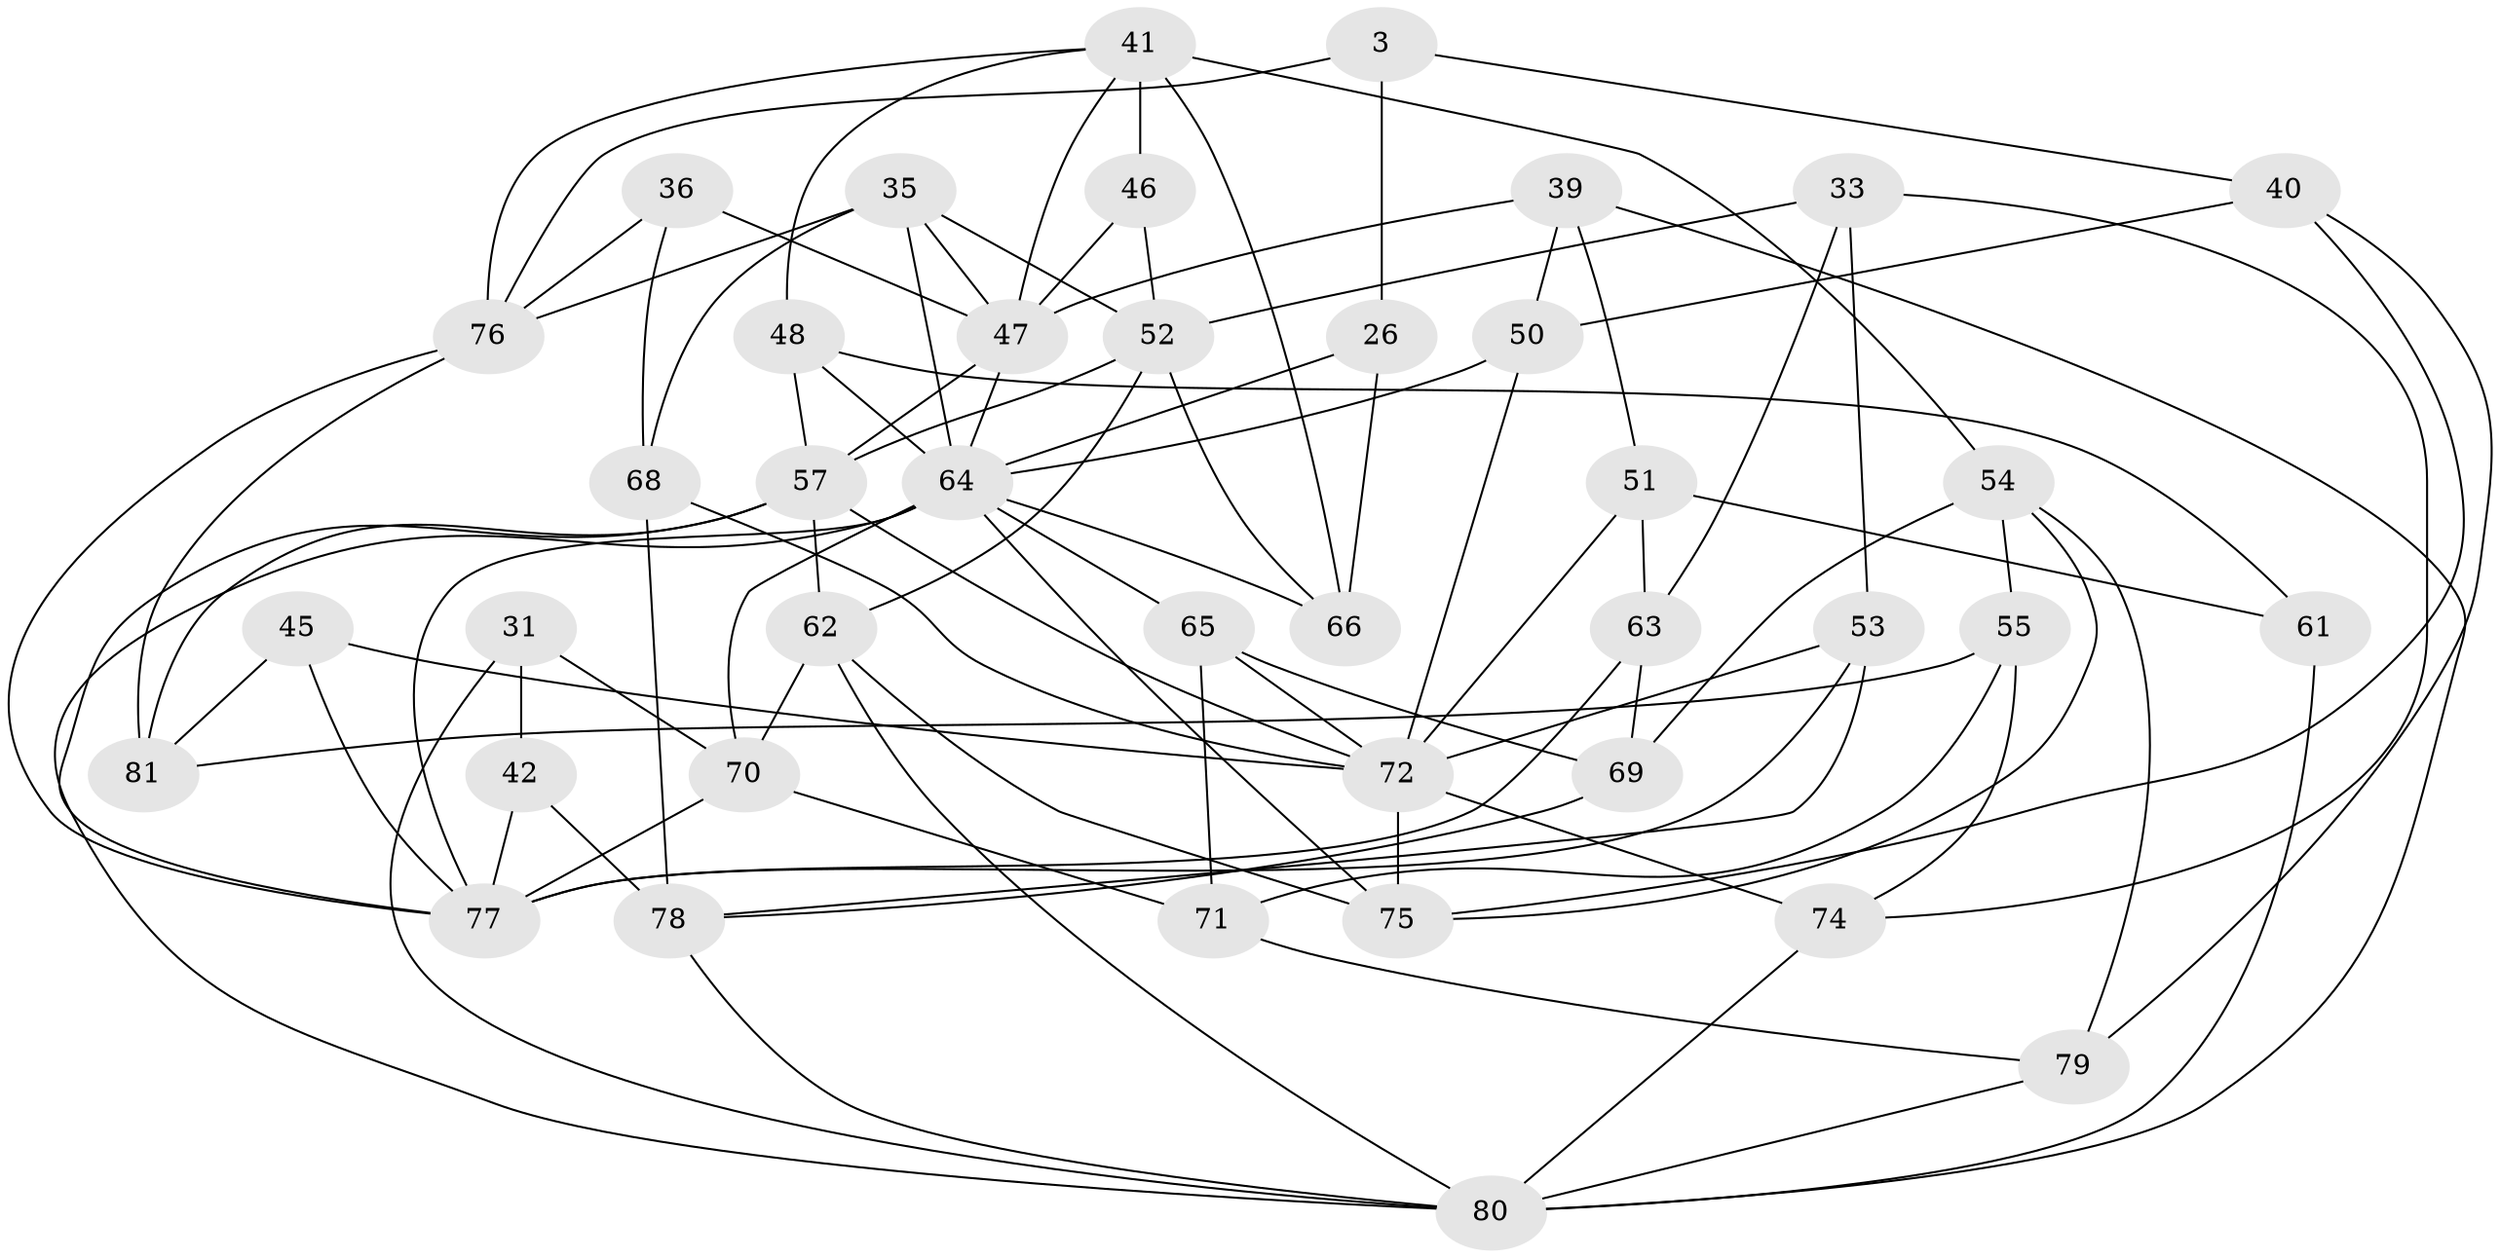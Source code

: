 // original degree distribution, {4: 1.0}
// Generated by graph-tools (version 1.1) at 2025/03/03/04/25 22:03:16]
// undirected, 40 vertices, 95 edges
graph export_dot {
graph [start="1"]
  node [color=gray90,style=filled];
  3;
  26 [super="+15"];
  31;
  33;
  35 [super="+29"];
  36;
  39;
  40;
  41 [super="+7+13"];
  42 [super="+21"];
  45;
  46 [super="+19"];
  47 [super="+37+22"];
  48 [super="+30"];
  50;
  51 [super="+5"];
  52 [super="+38+24"];
  53;
  54 [super="+27"];
  55;
  57 [super="+49+32"];
  61;
  62 [super="+14"];
  63;
  64 [super="+16+23+28"];
  65;
  66 [super="+58"];
  68;
  69;
  70 [super="+43"];
  71;
  72 [super="+2+34+11+67"];
  74;
  75 [super="+59"];
  76 [super="+18"];
  77 [super="+1+6+10+60"];
  78 [super="+56"];
  79;
  80 [super="+73"];
  81 [super="+44"];
  3 -- 76;
  3 -- 40;
  3 -- 26 [weight=2];
  26 -- 66 [weight=2];
  26 -- 64 [weight=2];
  31 -- 42 [weight=2];
  31 -- 70;
  31 -- 80;
  33 -- 53;
  33 -- 74;
  33 -- 52;
  33 -- 63;
  35 -- 76;
  35 -- 64 [weight=2];
  35 -- 68;
  35 -- 47;
  35 -- 52;
  36 -- 76;
  36 -- 68;
  36 -- 47 [weight=2];
  39 -- 51;
  39 -- 50;
  39 -- 80;
  39 -- 47;
  40 -- 50;
  40 -- 79;
  40 -- 75;
  41 -- 54 [weight=2];
  41 -- 48;
  41 -- 46 [weight=2];
  41 -- 76;
  41 -- 47;
  41 -- 66;
  42 -- 78 [weight=2];
  42 -- 77 [weight=2];
  45 -- 72;
  45 -- 81 [weight=2];
  45 -- 77;
  46 -- 52 [weight=2];
  46 -- 47 [weight=2];
  47 -- 57 [weight=2];
  47 -- 64;
  48 -- 64 [weight=3];
  48 -- 61;
  48 -- 57;
  50 -- 64;
  50 -- 72;
  51 -- 61 [weight=2];
  51 -- 63;
  51 -- 72 [weight=2];
  52 -- 62 [weight=2];
  52 -- 57;
  52 -- 66;
  53 -- 78;
  53 -- 77;
  53 -- 72;
  54 -- 79;
  54 -- 69;
  54 -- 75;
  54 -- 55;
  55 -- 74;
  55 -- 71;
  55 -- 81;
  57 -- 81 [weight=2];
  57 -- 72 [weight=2];
  57 -- 62;
  57 -- 77;
  61 -- 80;
  62 -- 70;
  62 -- 80;
  62 -- 75;
  63 -- 69;
  63 -- 77;
  64 -- 77 [weight=3];
  64 -- 65;
  64 -- 66 [weight=2];
  64 -- 75;
  64 -- 80;
  64 -- 70;
  65 -- 71;
  65 -- 69;
  65 -- 72;
  68 -- 78;
  68 -- 72;
  69 -- 78;
  70 -- 77 [weight=2];
  70 -- 71;
  71 -- 79;
  72 -- 75 [weight=2];
  72 -- 74;
  74 -- 80;
  76 -- 81;
  76 -- 77;
  78 -- 80;
  79 -- 80;
}
